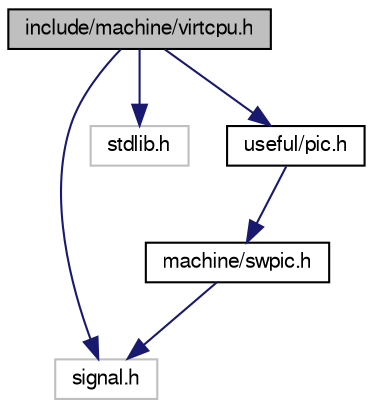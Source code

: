 digraph "include/machine/virtcpu.h"
{
  bgcolor="transparent";
  edge [fontname="FreeSans",fontsize="10",labelfontname="FreeSans",labelfontsize="10"];
  node [fontname="FreeSans",fontsize="10",shape=record];
  Node1 [label="include/machine/virtcpu.h",height=0.2,width=0.4,color="black", fillcolor="grey75", style="filled" fontcolor="black"];
  Node1 -> Node2 [color="midnightblue",fontsize="10",style="solid",fontname="FreeSans"];
  Node2 [label="signal.h",height=0.2,width=0.4,color="grey75"];
  Node1 -> Node3 [color="midnightblue",fontsize="10",style="solid",fontname="FreeSans"];
  Node3 [label="stdlib.h",height=0.2,width=0.4,color="grey75"];
  Node1 -> Node4 [color="midnightblue",fontsize="10",style="solid",fontname="FreeSans"];
  Node4 [label="useful/pic.h",height=0.2,width=0.4,color="black",URL="$pic_8h.html"];
  Node4 -> Node5 [color="midnightblue",fontsize="10",style="solid",fontname="FreeSans"];
  Node5 [label="machine/swpic.h",height=0.2,width=0.4,color="black",URL="$swpic_8h.html"];
  Node5 -> Node2 [color="midnightblue",fontsize="10",style="solid",fontname="FreeSans"];
}
